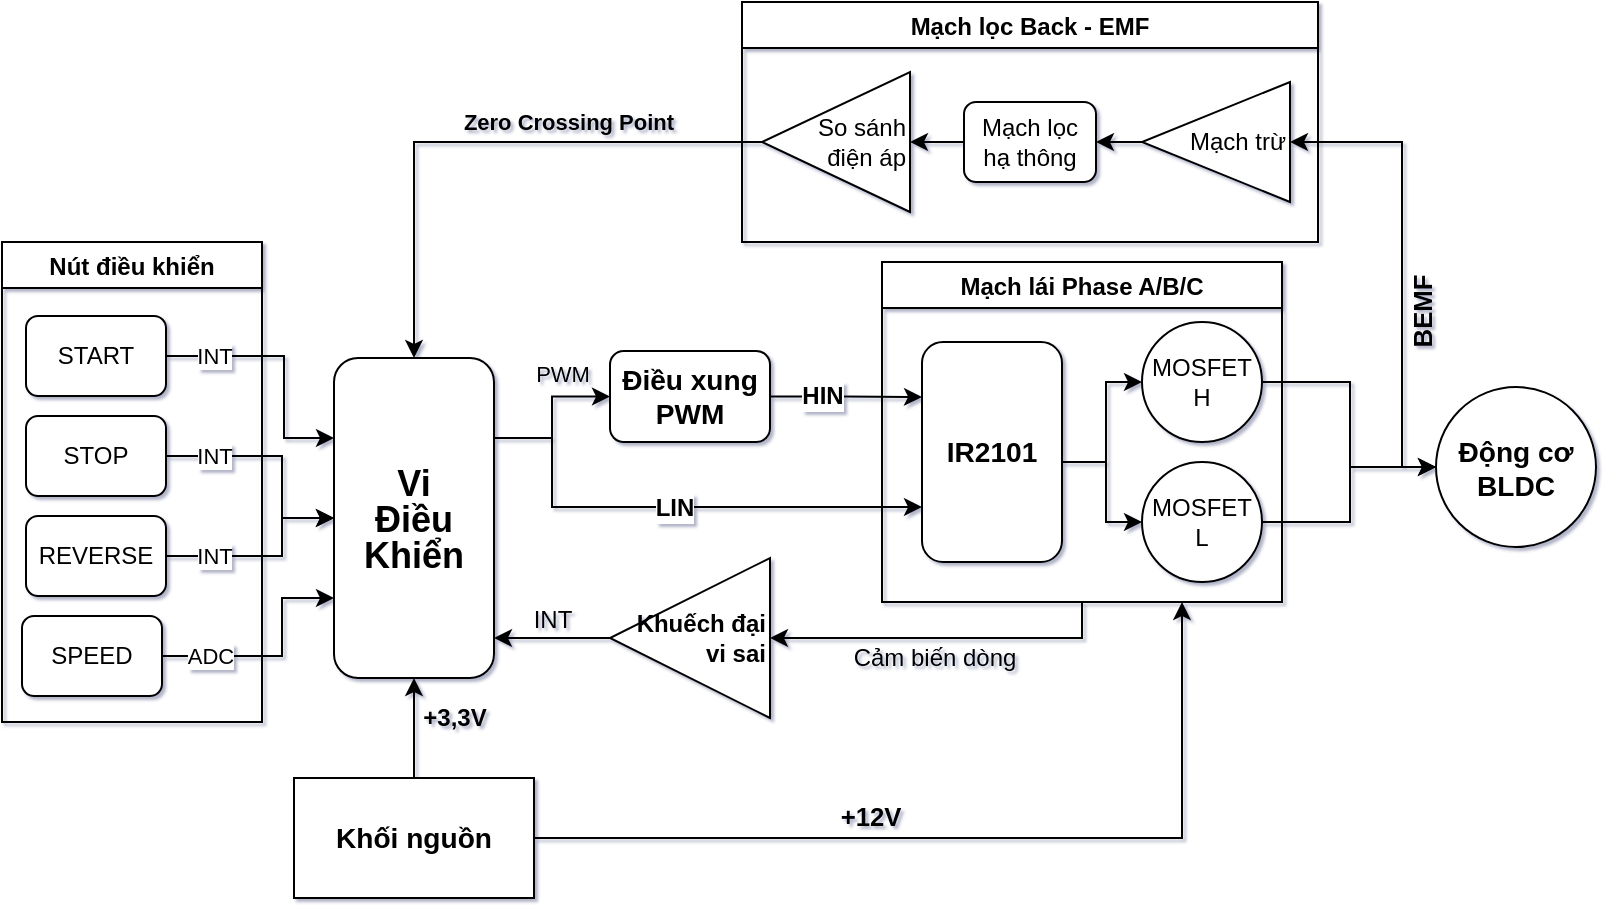 <mxfile version="15.4.3" type="github">
  <diagram id="tt16CUAmKmsDfrhSTAVQ" name="Page-1">
    <mxGraphModel dx="804" dy="522" grid="0" gridSize="10" guides="1" tooltips="1" connect="1" arrows="1" fold="1" page="1" pageScale="1" pageWidth="827" pageHeight="1169" math="0" shadow="1">
      <root>
        <mxCell id="0" />
        <mxCell id="1" parent="0" />
        <mxCell id="hExfQF_apJxOjdvna3_--1" value="PWM" style="edgeStyle=orthogonalEdgeStyle;rounded=0;orthogonalLoop=1;jettySize=auto;html=1;exitX=1;exitY=0.25;exitDx=0;exitDy=0;entryX=0;entryY=0.5;entryDx=0;entryDy=0;labelBackgroundColor=none;" parent="1" source="aouQzcIuxVsfk-nvNX3M-3" target="aouQzcIuxVsfk-nvNX3M-26" edge="1">
          <mxGeometry x="0.391" y="11" relative="1" as="geometry">
            <Array as="points">
              <mxPoint x="289" y="350" />
              <mxPoint x="289" y="329" />
            </Array>
            <mxPoint as="offset" />
          </mxGeometry>
        </mxCell>
        <mxCell id="hExfQF_apJxOjdvna3_--3" value="&lt;font style=&quot;font-size: 12px&quot;&gt;LIN&lt;/font&gt;" style="edgeStyle=orthogonalEdgeStyle;rounded=0;orthogonalLoop=1;jettySize=auto;html=1;exitX=1;exitY=0.25;exitDx=0;exitDy=0;entryX=0;entryY=0.75;entryDx=0;entryDy=0;fontStyle=1" parent="1" source="aouQzcIuxVsfk-nvNX3M-3" target="aouQzcIuxVsfk-nvNX3M-20" edge="1">
          <mxGeometry relative="1" as="geometry">
            <Array as="points">
              <mxPoint x="289" y="350" />
              <mxPoint x="289" y="385" />
            </Array>
          </mxGeometry>
        </mxCell>
        <mxCell id="aouQzcIuxVsfk-nvNX3M-3" value="&lt;h2 style=&quot;line-height: 1&quot;&gt;Vi&lt;br&gt;Điều&lt;br&gt;Khiển&lt;/h2&gt;" style="rounded=1;whiteSpace=wrap;html=1;" parent="1" vertex="1">
          <mxGeometry x="180" y="310" width="80" height="160" as="geometry" />
        </mxCell>
        <mxCell id="aouQzcIuxVsfk-nvNX3M-4" value="INT" style="edgeStyle=orthogonalEdgeStyle;rounded=0;orthogonalLoop=1;jettySize=auto;html=1;exitX=1;exitY=0.5;exitDx=0;exitDy=0;entryX=0;entryY=0.25;entryDx=0;entryDy=0;" parent="1" source="hExfQF_apJxOjdvna3_--15" target="aouQzcIuxVsfk-nvNX3M-3" edge="1">
          <mxGeometry x="-0.616" relative="1" as="geometry">
            <mxPoint as="offset" />
            <mxPoint x="110" y="316.5" as="sourcePoint" />
            <Array as="points">
              <mxPoint x="155" y="309" />
              <mxPoint x="155" y="350" />
            </Array>
          </mxGeometry>
        </mxCell>
        <mxCell id="aouQzcIuxVsfk-nvNX3M-6" value="INT" style="edgeStyle=orthogonalEdgeStyle;rounded=0;orthogonalLoop=1;jettySize=auto;html=1;exitX=1;exitY=0.5;exitDx=0;exitDy=0;entryX=0;entryY=0.5;entryDx=0;entryDy=0;" parent="1" source="hExfQF_apJxOjdvna3_--14" target="aouQzcIuxVsfk-nvNX3M-3" edge="1">
          <mxGeometry x="-0.581" relative="1" as="geometry">
            <mxPoint x="180" y="350" as="targetPoint" />
            <mxPoint as="offset" />
            <mxPoint x="110" y="364.5" as="sourcePoint" />
            <Array as="points">
              <mxPoint x="154" y="359" />
              <mxPoint x="154" y="390" />
            </Array>
          </mxGeometry>
        </mxCell>
        <mxCell id="aouQzcIuxVsfk-nvNX3M-8" value="INT" style="edgeStyle=orthogonalEdgeStyle;rounded=0;orthogonalLoop=1;jettySize=auto;html=1;exitX=1;exitY=0.5;exitDx=0;exitDy=0;entryX=0;entryY=0.5;entryDx=0;entryDy=0;fontSize=11;" parent="1" source="hExfQF_apJxOjdvna3_--13" target="aouQzcIuxVsfk-nvNX3M-3" edge="1">
          <mxGeometry x="-0.543" relative="1" as="geometry">
            <mxPoint as="offset" />
            <mxPoint x="110" y="412.5" as="sourcePoint" />
            <Array as="points">
              <mxPoint x="154" y="409" />
              <mxPoint x="154" y="390" />
            </Array>
          </mxGeometry>
        </mxCell>
        <mxCell id="aouQzcIuxVsfk-nvNX3M-10" value="ADC" style="edgeStyle=orthogonalEdgeStyle;rounded=0;orthogonalLoop=1;jettySize=auto;html=1;entryX=0;entryY=0.75;entryDx=0;entryDy=0;fontSize=11;exitX=1;exitY=0.5;exitDx=0;exitDy=0;" parent="1" source="hExfQF_apJxOjdvna3_--12" target="aouQzcIuxVsfk-nvNX3M-3" edge="1">
          <mxGeometry x="-0.583" relative="1" as="geometry">
            <mxPoint as="offset" />
            <mxPoint x="110" y="463.5" as="sourcePoint" />
            <Array as="points">
              <mxPoint x="154" y="459" />
              <mxPoint x="154" y="430" />
            </Array>
          </mxGeometry>
        </mxCell>
        <mxCell id="aouQzcIuxVsfk-nvNX3M-13" value="&lt;h3&gt;Động cơ&lt;br&gt;BLDC&lt;/h3&gt;" style="ellipse;whiteSpace=wrap;html=1;aspect=fixed;" parent="1" vertex="1">
          <mxGeometry x="731" y="324.5" width="80" height="80" as="geometry" />
        </mxCell>
        <mxCell id="aouQzcIuxVsfk-nvNX3M-14" value="&lt;h3 style=&quot;font-size: 12px&quot;&gt;+3,3V&lt;/h3&gt;" style="edgeStyle=orthogonalEdgeStyle;rounded=0;orthogonalLoop=1;jettySize=auto;html=1;exitX=0.5;exitY=0;exitDx=0;exitDy=0;entryX=0.5;entryY=1;entryDx=0;entryDy=0;verticalAlign=middle;horizontal=1;labelBackgroundColor=none;fontSize=11;" parent="1" source="aouQzcIuxVsfk-nvNX3M-16" target="aouQzcIuxVsfk-nvNX3M-3" edge="1">
          <mxGeometry x="0.2" y="-20" relative="1" as="geometry">
            <mxPoint as="offset" />
          </mxGeometry>
        </mxCell>
        <mxCell id="aouQzcIuxVsfk-nvNX3M-15" value="&lt;h3&gt;+12V&lt;/h3&gt;" style="edgeStyle=orthogonalEdgeStyle;rounded=0;orthogonalLoop=1;jettySize=auto;html=1;exitX=1;exitY=0.5;exitDx=0;exitDy=0;labelBackgroundColor=none;entryX=0.75;entryY=1;entryDx=0;entryDy=0;" parent="1" source="aouQzcIuxVsfk-nvNX3M-16" target="aouQzcIuxVsfk-nvNX3M-17" edge="1">
          <mxGeometry x="-0.24" y="11" relative="1" as="geometry">
            <mxPoint as="offset" />
            <mxPoint x="548" y="482" as="targetPoint" />
            <Array as="points">
              <mxPoint x="604" y="550" />
            </Array>
          </mxGeometry>
        </mxCell>
        <mxCell id="aouQzcIuxVsfk-nvNX3M-16" value="&lt;h3&gt;Khối nguồn&lt;/h3&gt;" style="rounded=0;whiteSpace=wrap;html=1;" parent="1" vertex="1">
          <mxGeometry x="160" y="520" width="120" height="60" as="geometry" />
        </mxCell>
        <mxCell id="hExfQF_apJxOjdvna3_--9" value="Cảm biến dòng" style="edgeStyle=orthogonalEdgeStyle;rounded=0;orthogonalLoop=1;jettySize=auto;html=1;entryX=0;entryY=0.5;entryDx=0;entryDy=0;fontSize=12;exitX=0.5;exitY=1;exitDx=0;exitDy=0;labelBackgroundColor=none;" parent="1" source="aouQzcIuxVsfk-nvNX3M-17" target="hExfQF_apJxOjdvna3_--5" edge="1">
          <mxGeometry x="0.058" y="10" relative="1" as="geometry">
            <Array as="points">
              <mxPoint x="554" y="450" />
            </Array>
            <mxPoint as="offset" />
          </mxGeometry>
        </mxCell>
        <mxCell id="aouQzcIuxVsfk-nvNX3M-17" value="Mạch lái Phase A/B/C" style="swimlane;startSize=23;" parent="1" vertex="1">
          <mxGeometry x="454" y="262" width="200" height="170" as="geometry" />
        </mxCell>
        <mxCell id="aouQzcIuxVsfk-nvNX3M-18" style="edgeStyle=orthogonalEdgeStyle;rounded=0;orthogonalLoop=1;jettySize=auto;html=1;exitX=1;exitY=0.5;exitDx=0;exitDy=0;entryX=0;entryY=0.5;entryDx=0;entryDy=0;" parent="aouQzcIuxVsfk-nvNX3M-17" source="aouQzcIuxVsfk-nvNX3M-20" target="aouQzcIuxVsfk-nvNX3M-21" edge="1">
          <mxGeometry relative="1" as="geometry">
            <Array as="points">
              <mxPoint x="90" y="100" />
              <mxPoint x="112" y="100" />
              <mxPoint x="112" y="60" />
            </Array>
          </mxGeometry>
        </mxCell>
        <mxCell id="aouQzcIuxVsfk-nvNX3M-19" style="edgeStyle=orthogonalEdgeStyle;rounded=0;orthogonalLoop=1;jettySize=auto;html=1;exitX=1;exitY=0.5;exitDx=0;exitDy=0;entryX=0;entryY=0.5;entryDx=0;entryDy=0;" parent="aouQzcIuxVsfk-nvNX3M-17" source="aouQzcIuxVsfk-nvNX3M-20" target="aouQzcIuxVsfk-nvNX3M-22" edge="1">
          <mxGeometry relative="1" as="geometry">
            <Array as="points">
              <mxPoint x="90" y="100" />
              <mxPoint x="112" y="100" />
              <mxPoint x="112" y="130" />
            </Array>
          </mxGeometry>
        </mxCell>
        <mxCell id="aouQzcIuxVsfk-nvNX3M-20" value="&lt;h3&gt;IR2101&lt;/h3&gt;" style="rounded=1;whiteSpace=wrap;html=1;" parent="aouQzcIuxVsfk-nvNX3M-17" vertex="1">
          <mxGeometry x="20" y="40" width="70" height="110" as="geometry" />
        </mxCell>
        <mxCell id="aouQzcIuxVsfk-nvNX3M-21" value="MOSFET&lt;br&gt;H" style="ellipse;whiteSpace=wrap;html=1;aspect=fixed;" parent="aouQzcIuxVsfk-nvNX3M-17" vertex="1">
          <mxGeometry x="130" y="30" width="60" height="60" as="geometry" />
        </mxCell>
        <mxCell id="aouQzcIuxVsfk-nvNX3M-22" value="MOSFET&lt;br&gt;L" style="ellipse;whiteSpace=wrap;html=1;aspect=fixed;" parent="aouQzcIuxVsfk-nvNX3M-17" vertex="1">
          <mxGeometry x="130" y="100" width="60" height="60" as="geometry" />
        </mxCell>
        <mxCell id="aouQzcIuxVsfk-nvNX3M-23" style="edgeStyle=orthogonalEdgeStyle;rounded=0;orthogonalLoop=1;jettySize=auto;html=1;entryX=0;entryY=0.5;entryDx=0;entryDy=0;" parent="1" source="aouQzcIuxVsfk-nvNX3M-21" target="aouQzcIuxVsfk-nvNX3M-13" edge="1">
          <mxGeometry relative="1" as="geometry">
            <Array as="points">
              <mxPoint x="688" y="322" />
              <mxPoint x="688" y="365" />
            </Array>
          </mxGeometry>
        </mxCell>
        <mxCell id="aouQzcIuxVsfk-nvNX3M-25" value="HIN" style="edgeStyle=orthogonalEdgeStyle;rounded=0;orthogonalLoop=1;jettySize=auto;html=1;entryX=0;entryY=0.25;entryDx=0;entryDy=0;fontSize=12;fontStyle=1" parent="1" source="aouQzcIuxVsfk-nvNX3M-26" target="aouQzcIuxVsfk-nvNX3M-20" edge="1">
          <mxGeometry x="-0.318" relative="1" as="geometry">
            <mxPoint as="offset" />
          </mxGeometry>
        </mxCell>
        <mxCell id="aouQzcIuxVsfk-nvNX3M-26" value="&lt;h3&gt;Điều xung PWM&lt;/h3&gt;" style="rounded=1;whiteSpace=wrap;html=1;" parent="1" vertex="1">
          <mxGeometry x="318" y="306.5" width="80" height="45.5" as="geometry" />
        </mxCell>
        <mxCell id="aouQzcIuxVsfk-nvNX3M-24" style="edgeStyle=orthogonalEdgeStyle;rounded=0;orthogonalLoop=1;jettySize=auto;html=1;entryX=0;entryY=0.5;entryDx=0;entryDy=0;" parent="1" source="aouQzcIuxVsfk-nvNX3M-22" target="aouQzcIuxVsfk-nvNX3M-13" edge="1">
          <mxGeometry relative="1" as="geometry">
            <mxPoint x="684" y="362" as="targetPoint" />
            <Array as="points">
              <mxPoint x="688" y="392" />
              <mxPoint x="688" y="365" />
            </Array>
          </mxGeometry>
        </mxCell>
        <mxCell id="aouQzcIuxVsfk-nvNX3M-27" value="&lt;h3&gt;BEMF&lt;/h3&gt;" style="endArrow=classic;html=1;rounded=0;edgeStyle=orthogonalEdgeStyle;entryX=0;entryY=0.5;entryDx=0;entryDy=0;exitX=0;exitY=0.5;exitDx=0;exitDy=0;labelBackgroundColor=none;horizontal=0;" parent="1" source="aouQzcIuxVsfk-nvNX3M-13" target="aouQzcIuxVsfk-nvNX3M-29" edge="1">
          <mxGeometry x="-0.189" y="-10" width="50" height="50" relative="1" as="geometry">
            <mxPoint x="714" y="362" as="sourcePoint" />
            <mxPoint x="684" y="180.5" as="targetPoint" />
            <Array as="points">
              <mxPoint x="714" y="365" />
              <mxPoint x="714" y="202" />
            </Array>
            <mxPoint y="1" as="offset" />
          </mxGeometry>
        </mxCell>
        <mxCell id="aouQzcIuxVsfk-nvNX3M-28" value="Mạch lọc Back - EMF" style="swimlane;" parent="1" vertex="1">
          <mxGeometry x="384" y="132" width="288" height="120" as="geometry" />
        </mxCell>
        <mxCell id="aouQzcIuxVsfk-nvNX3M-32" style="edgeStyle=orthogonalEdgeStyle;rounded=0;orthogonalLoop=1;jettySize=auto;html=1;exitX=1;exitY=0.5;exitDx=0;exitDy=0;entryX=1;entryY=0.5;entryDx=0;entryDy=0;" parent="aouQzcIuxVsfk-nvNX3M-28" source="aouQzcIuxVsfk-nvNX3M-29" target="aouQzcIuxVsfk-nvNX3M-31" edge="1">
          <mxGeometry relative="1" as="geometry" />
        </mxCell>
        <mxCell id="aouQzcIuxVsfk-nvNX3M-29" value="Mạch trừ" style="triangle;whiteSpace=wrap;html=1;direction=west;align=right;" parent="aouQzcIuxVsfk-nvNX3M-28" vertex="1">
          <mxGeometry x="200" y="40" width="74" height="60" as="geometry" />
        </mxCell>
        <mxCell id="aouQzcIuxVsfk-nvNX3M-35" style="edgeStyle=orthogonalEdgeStyle;rounded=0;orthogonalLoop=1;jettySize=auto;html=1;exitX=0;exitY=0.5;exitDx=0;exitDy=0;entryX=0;entryY=0.5;entryDx=0;entryDy=0;" parent="aouQzcIuxVsfk-nvNX3M-28" source="aouQzcIuxVsfk-nvNX3M-31" target="aouQzcIuxVsfk-nvNX3M-34" edge="1">
          <mxGeometry relative="1" as="geometry" />
        </mxCell>
        <mxCell id="aouQzcIuxVsfk-nvNX3M-31" value="Mạch lọc hạ thông" style="rounded=1;whiteSpace=wrap;html=1;" parent="aouQzcIuxVsfk-nvNX3M-28" vertex="1">
          <mxGeometry x="111" y="50" width="66" height="40" as="geometry" />
        </mxCell>
        <mxCell id="aouQzcIuxVsfk-nvNX3M-34" value="So sánh &lt;br&gt;điện áp" style="triangle;whiteSpace=wrap;html=1;direction=west;align=right;" parent="aouQzcIuxVsfk-nvNX3M-28" vertex="1">
          <mxGeometry x="10" y="35" width="74" height="70" as="geometry" />
        </mxCell>
        <mxCell id="aouQzcIuxVsfk-nvNX3M-36" value="&lt;h4&gt;Zero Crossing Point&lt;/h4&gt;" style="edgeStyle=orthogonalEdgeStyle;rounded=0;orthogonalLoop=1;jettySize=auto;html=1;exitX=1;exitY=0.5;exitDx=0;exitDy=0;entryX=0.5;entryY=0;entryDx=0;entryDy=0;labelBackgroundColor=none;" parent="1" source="aouQzcIuxVsfk-nvNX3M-34" target="aouQzcIuxVsfk-nvNX3M-3" edge="1">
          <mxGeometry x="-0.308" y="-10" relative="1" as="geometry">
            <mxPoint as="offset" />
          </mxGeometry>
        </mxCell>
        <mxCell id="hExfQF_apJxOjdvna3_--10" value="INT" style="edgeStyle=orthogonalEdgeStyle;rounded=0;orthogonalLoop=1;jettySize=auto;html=1;entryX=1;entryY=0.875;entryDx=0;entryDy=0;entryPerimeter=0;fontSize=12;labelBackgroundColor=none;" parent="1" source="hExfQF_apJxOjdvna3_--5" target="aouQzcIuxVsfk-nvNX3M-3" edge="1">
          <mxGeometry y="-9" relative="1" as="geometry">
            <mxPoint as="offset" />
          </mxGeometry>
        </mxCell>
        <mxCell id="hExfQF_apJxOjdvna3_--5" value="&lt;b&gt;Khuếch đại&lt;br&gt;vi sai&lt;/b&gt;" style="triangle;whiteSpace=wrap;html=1;fontSize=12;direction=west;align=right;" parent="1" vertex="1">
          <mxGeometry x="318" y="410" width="80" height="80" as="geometry" />
        </mxCell>
        <mxCell id="hExfQF_apJxOjdvna3_--11" value="Nút điều khiển" style="swimlane;" parent="1" vertex="1">
          <mxGeometry x="14" y="252" width="130" height="240" as="geometry">
            <mxRectangle x="14" y="252" width="110" height="23" as="alternateBounds" />
          </mxGeometry>
        </mxCell>
        <mxCell id="hExfQF_apJxOjdvna3_--12" value="SPEED" style="rounded=1;whiteSpace=wrap;html=1;" parent="hExfQF_apJxOjdvna3_--11" vertex="1">
          <mxGeometry x="10" y="187" width="70" height="40" as="geometry" />
        </mxCell>
        <mxCell id="hExfQF_apJxOjdvna3_--13" value="REVERSE" style="rounded=1;whiteSpace=wrap;html=1;" parent="hExfQF_apJxOjdvna3_--11" vertex="1">
          <mxGeometry x="12" y="137" width="70" height="40" as="geometry" />
        </mxCell>
        <mxCell id="hExfQF_apJxOjdvna3_--14" value="STOP" style="rounded=1;whiteSpace=wrap;html=1;" parent="hExfQF_apJxOjdvna3_--11" vertex="1">
          <mxGeometry x="12" y="87" width="70" height="40" as="geometry" />
        </mxCell>
        <mxCell id="hExfQF_apJxOjdvna3_--15" value="START" style="rounded=1;whiteSpace=wrap;html=1;" parent="hExfQF_apJxOjdvna3_--11" vertex="1">
          <mxGeometry x="12" y="37" width="70" height="40" as="geometry" />
        </mxCell>
      </root>
    </mxGraphModel>
  </diagram>
</mxfile>
